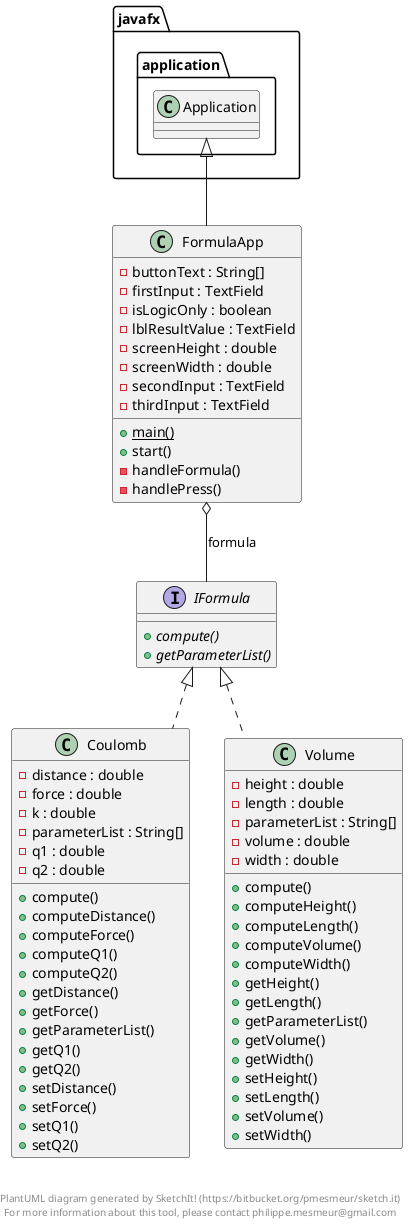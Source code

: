 @startuml




    class Coulomb {
        - distance : double
        - force : double
        - k : double
        - parameterList : String[]
        - q1 : double
        - q2 : double
        + compute()
        + computeDistance()
        + computeForce()
        + computeQ1()
        + computeQ2()
        + getDistance()
        + getForce()
        + getParameterList()
        + getQ1()
        + getQ2()
        + setDistance()
        + setForce()
        + setQ1()
        + setQ2()
    }

  


    class FormulaApp {
        - buttonText : String[]
        - firstInput : TextField
        - isLogicOnly : boolean
        - lblResultValue : TextField
        - screenHeight : double
        - screenWidth : double
        - secondInput : TextField
        - thirdInput : TextField
        {static} + main()
        + start()
        - handleFormula()
        - handlePress()
    }

  


    interface IFormula {
        {abstract} + compute()
        {abstract} + getParameterList()
    }

  


    class Volume {
        - height : double
        - length : double
        - parameterList : String[]
        - volume : double
        - width : double
        + compute()
        + computeHeight()
        + computeLength()
        + computeVolume()
        + computeWidth()
        + getHeight()
        + getLength()
        + getParameterList()
        + getVolume()
        + getWidth()
        + setHeight()
        + setLength()
        + setVolume()
        + setWidth()
    }

  

  Coulomb .up.|> IFormula
  FormulaApp -up-|> javafx.application.Application
  FormulaApp o-- IFormula : formula
  Volume .up.|> IFormula


right footer


PlantUML diagram generated by SketchIt! (https://bitbucket.org/pmesmeur/sketch.it)
For more information about this tool, please contact philippe.mesmeur@gmail.com
endfooter

@enduml
